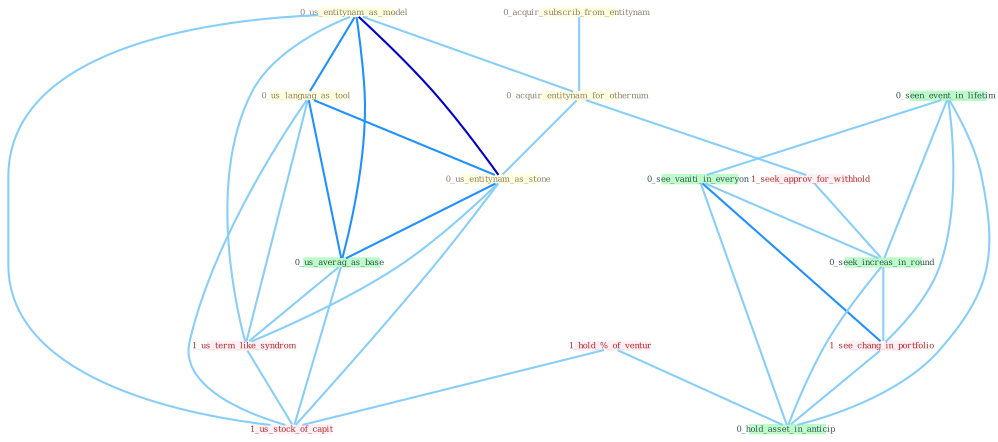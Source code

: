 Graph G{ 
    node
    [shape=polygon,style=filled,width=.5,height=.06,color="#BDFCC9",fixedsize=true,fontsize=4,
    fontcolor="#2f4f4f"];
    {node
    [color="#ffffe0", fontcolor="#8b7d6b"] "0_acquir_subscrib_from_entitynam " "0_us_entitynam_as_model " "0_acquir_entitynam_for_othernum " "0_us_languag_as_tool " "0_us_entitynam_as_stone "}
{node [color="#fff0f5", fontcolor="#b22222"] "1_us_term_like_syndrom " "1_seek_approv_for_withhold " "1_hold_%_of_ventur " "1_us_stock_of_capit " "1_see_chang_in_portfolio "}
edge [color="#B0E2FF"];

	"0_acquir_subscrib_from_entitynam " -- "0_acquir_entitynam_for_othernum " [w="1", color="#87cefa" ];
	"0_us_entitynam_as_model " -- "0_acquir_entitynam_for_othernum " [w="1", color="#87cefa" ];
	"0_us_entitynam_as_model " -- "0_us_languag_as_tool " [w="2", color="#1e90ff" , len=0.8];
	"0_us_entitynam_as_model " -- "0_us_entitynam_as_stone " [w="3", color="#0000cd" , len=0.6];
	"0_us_entitynam_as_model " -- "0_us_averag_as_base " [w="2", color="#1e90ff" , len=0.8];
	"0_us_entitynam_as_model " -- "1_us_term_like_syndrom " [w="1", color="#87cefa" ];
	"0_us_entitynam_as_model " -- "1_us_stock_of_capit " [w="1", color="#87cefa" ];
	"0_acquir_entitynam_for_othernum " -- "0_us_entitynam_as_stone " [w="1", color="#87cefa" ];
	"0_acquir_entitynam_for_othernum " -- "1_seek_approv_for_withhold " [w="1", color="#87cefa" ];
	"0_us_languag_as_tool " -- "0_us_entitynam_as_stone " [w="2", color="#1e90ff" , len=0.8];
	"0_us_languag_as_tool " -- "0_us_averag_as_base " [w="2", color="#1e90ff" , len=0.8];
	"0_us_languag_as_tool " -- "1_us_term_like_syndrom " [w="1", color="#87cefa" ];
	"0_us_languag_as_tool " -- "1_us_stock_of_capit " [w="1", color="#87cefa" ];
	"0_us_entitynam_as_stone " -- "0_us_averag_as_base " [w="2", color="#1e90ff" , len=0.8];
	"0_us_entitynam_as_stone " -- "1_us_term_like_syndrom " [w="1", color="#87cefa" ];
	"0_us_entitynam_as_stone " -- "1_us_stock_of_capit " [w="1", color="#87cefa" ];
	"0_seen_event_in_lifetim " -- "0_see_vaniti_in_everyon " [w="1", color="#87cefa" ];
	"0_seen_event_in_lifetim " -- "0_seek_increas_in_round " [w="1", color="#87cefa" ];
	"0_seen_event_in_lifetim " -- "1_see_chang_in_portfolio " [w="1", color="#87cefa" ];
	"0_seen_event_in_lifetim " -- "0_hold_asset_in_anticip " [w="1", color="#87cefa" ];
	"0_us_averag_as_base " -- "1_us_term_like_syndrom " [w="1", color="#87cefa" ];
	"0_us_averag_as_base " -- "1_us_stock_of_capit " [w="1", color="#87cefa" ];
	"1_us_term_like_syndrom " -- "1_us_stock_of_capit " [w="1", color="#87cefa" ];
	"1_seek_approv_for_withhold " -- "0_seek_increas_in_round " [w="1", color="#87cefa" ];
	"1_hold_%_of_ventur " -- "1_us_stock_of_capit " [w="1", color="#87cefa" ];
	"1_hold_%_of_ventur " -- "0_hold_asset_in_anticip " [w="1", color="#87cefa" ];
	"0_see_vaniti_in_everyon " -- "0_seek_increas_in_round " [w="1", color="#87cefa" ];
	"0_see_vaniti_in_everyon " -- "1_see_chang_in_portfolio " [w="2", color="#1e90ff" , len=0.8];
	"0_see_vaniti_in_everyon " -- "0_hold_asset_in_anticip " [w="1", color="#87cefa" ];
	"0_seek_increas_in_round " -- "1_see_chang_in_portfolio " [w="1", color="#87cefa" ];
	"0_seek_increas_in_round " -- "0_hold_asset_in_anticip " [w="1", color="#87cefa" ];
	"1_see_chang_in_portfolio " -- "0_hold_asset_in_anticip " [w="1", color="#87cefa" ];
}